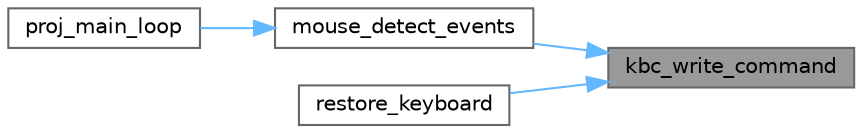 digraph "kbc_write_command"
{
 // LATEX_PDF_SIZE
  bgcolor="transparent";
  edge [fontname=Helvetica,fontsize=10,labelfontname=Helvetica,labelfontsize=10];
  node [fontname=Helvetica,fontsize=10,shape=box,height=0.2,width=0.4];
  rankdir="RL";
  Node1 [id="Node000001",label="kbc_write_command",height=0.2,width=0.4,color="gray40", fillcolor="grey60", style="filled", fontcolor="black",tooltip="Writes a command byte to the KBC."];
  Node1 -> Node2 [id="edge4_Node000001_Node000002",dir="back",color="steelblue1",style="solid",tooltip=" "];
  Node2 [id="Node000002",label="mouse_detect_events",height=0.2,width=0.4,color="grey40", fillcolor="white", style="filled",URL="$_k_b_c__mouse_8c.html#ac739ce487d0d16b6f8ac5153adbc5ee9",tooltip="Detects the mouse events."];
  Node2 -> Node3 [id="edge5_Node000002_Node000003",dir="back",color="steelblue1",style="solid",tooltip=" "];
  Node3 [id="Node000003",label="proj_main_loop",height=0.2,width=0.4,color="grey40", fillcolor="white", style="filled",URL="$main_8c.html#a2a16f651eccbd248e1ad3b3b924b143b",tooltip="Main loop of the game."];
  Node1 -> Node4 [id="edge6_Node000001_Node000004",dir="back",color="steelblue1",style="solid",tooltip=" "];
  Node4 [id="Node000004",label="restore_keyboard",height=0.2,width=0.4,color="grey40", fillcolor="white", style="filled",URL="$_k_b_c__keyboard_8c.html#a15b3b00c968c59ddb1c7f4b29eb75b6e",tooltip="Restores the keyboard to default configuration."];
}
